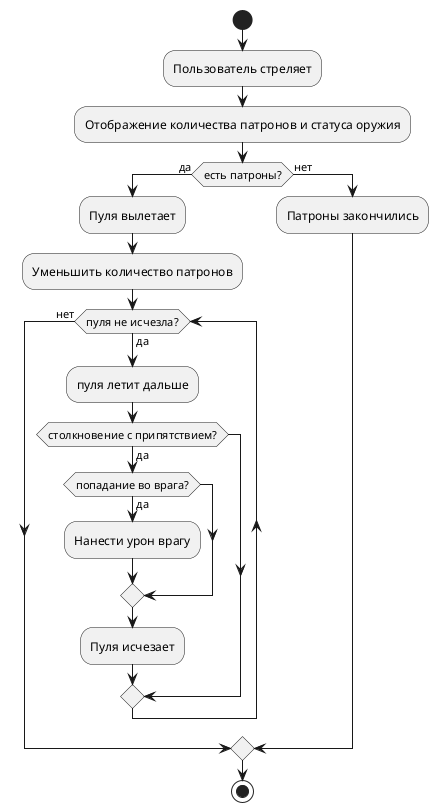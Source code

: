 @startuml
start
:Пользователь стреляет;
:Отображение количества патронов и статуса оружия;
if (есть патроны?) then (да)
  :Пуля вылетает;
  :Уменьшить количество патронов;
  while (пуля не исчезла?) is (да)  
  :пуля летит дальше;
  if (столкновение с припятствием?) then (да) 
    if (попадание во врага?) then (да)
      :Нанести урон врагу;
    endif
    :Пуля исчезает;
  endif
  endwhile (нет)
else (нет)
  :Патроны закончились;
endif
stop
@enduml